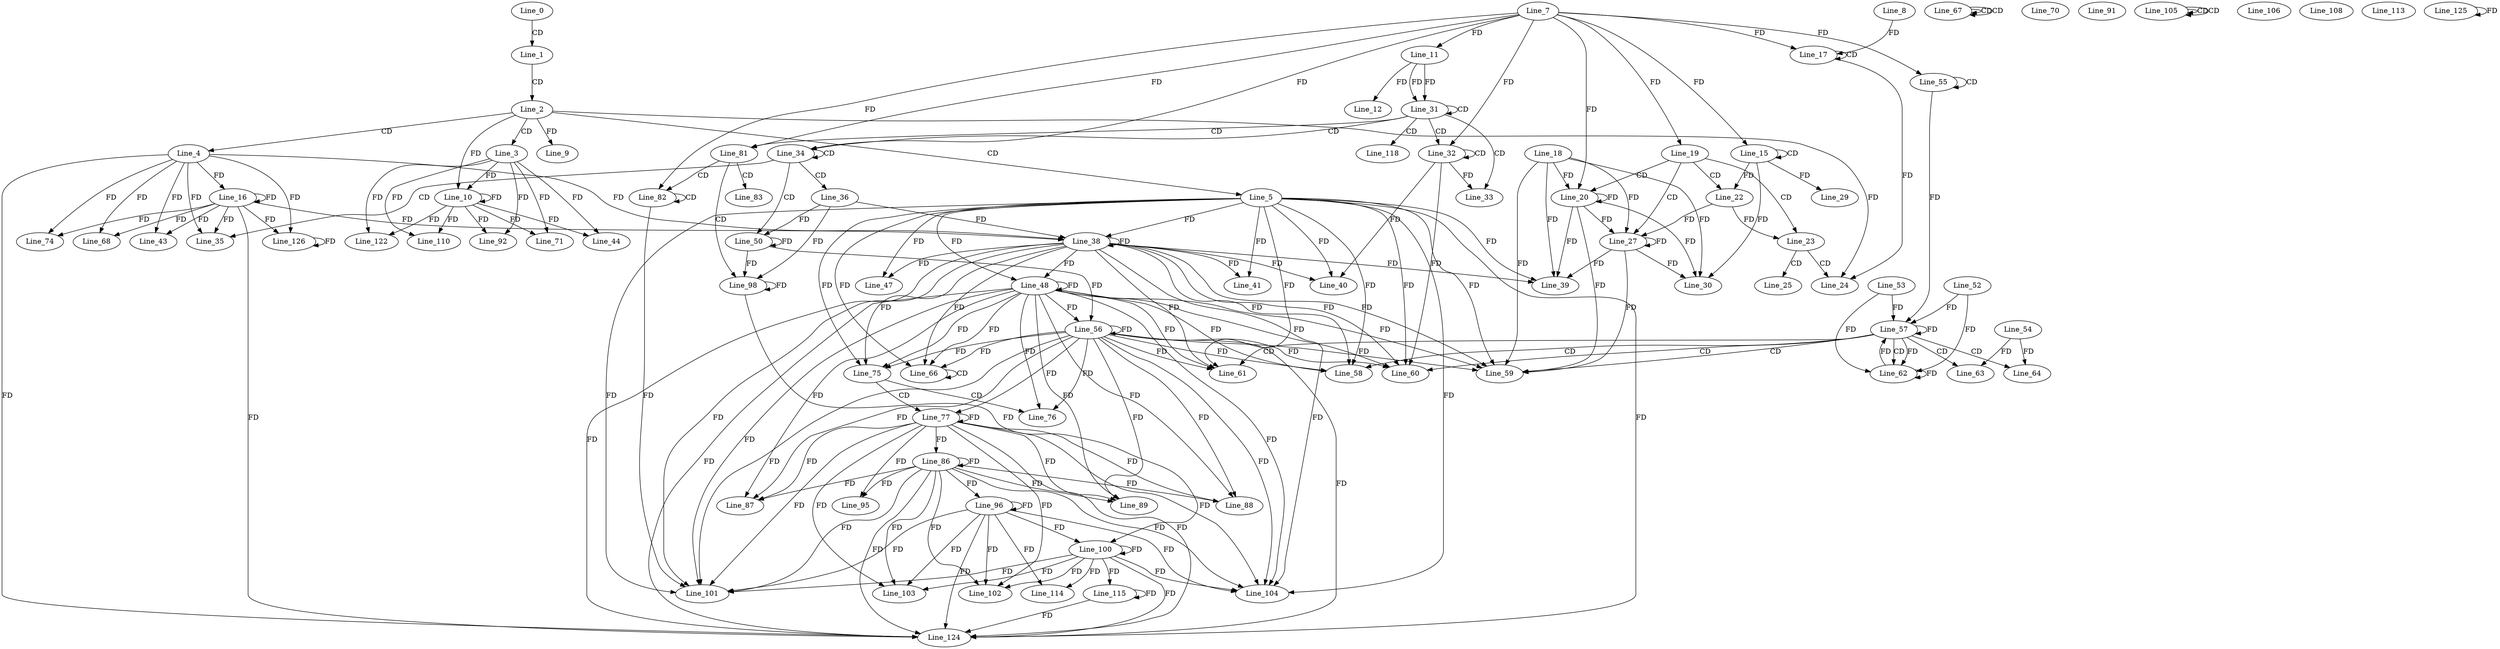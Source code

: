 digraph G {
  Line_0;
  Line_1;
  Line_2;
  Line_3;
  Line_4;
  Line_5;
  Line_9;
  Line_10;
  Line_10;
  Line_7;
  Line_11;
  Line_11;
  Line_12;
  Line_15;
  Line_15;
  Line_16;
  Line_16;
  Line_17;
  Line_17;
  Line_8;
  Line_19;
  Line_19;
  Line_20;
  Line_18;
  Line_20;
  Line_22;
  Line_22;
  Line_23;
  Line_24;
  Line_25;
  Line_27;
  Line_29;
  Line_30;
  Line_31;
  Line_31;
  Line_32;
  Line_32;
  Line_33;
  Line_34;
  Line_34;
  Line_34;
  Line_35;
  Line_35;
  Line_36;
  Line_38;
  Line_38;
  Line_39;
  Line_40;
  Line_41;
  Line_43;
  Line_44;
  Line_47;
  Line_48;
  Line_50;
  Line_55;
  Line_55;
  Line_55;
  Line_56;
  Line_56;
  Line_57;
  Line_52;
  Line_57;
  Line_53;
  Line_57;
  Line_58;
  Line_59;
  Line_60;
  Line_61;
  Line_62;
  Line_63;
  Line_54;
  Line_64;
  Line_66;
  Line_66;
  Line_67;
  Line_67;
  Line_67;
  Line_68;
  Line_70;
  Line_71;
  Line_74;
  Line_75;
  Line_76;
  Line_77;
  Line_81;
  Line_81;
  Line_81;
  Line_82;
  Line_82;
  Line_83;
  Line_83;
  Line_86;
  Line_86;
  Line_87;
  Line_88;
  Line_89;
  Line_91;
  Line_92;
  Line_95;
  Line_96;
  Line_98;
  Line_100;
  Line_100;
  Line_101;
  Line_102;
  Line_103;
  Line_104;
  Line_105;
  Line_105;
  Line_105;
  Line_106;
  Line_108;
  Line_110;
  Line_113;
  Line_114;
  Line_115;
  Line_118;
  Line_122;
  Line_124;
  Line_125;
  Line_126;
  Line_0 -> Line_1 [ label="CD" ];
  Line_1 -> Line_2 [ label="CD" ];
  Line_2 -> Line_3 [ label="CD" ];
  Line_2 -> Line_4 [ label="CD" ];
  Line_2 -> Line_5 [ label="CD" ];
  Line_2 -> Line_9 [ label="FD" ];
  Line_3 -> Line_10 [ label="FD" ];
  Line_10 -> Line_10 [ label="FD" ];
  Line_2 -> Line_10 [ label="FD" ];
  Line_7 -> Line_11 [ label="FD" ];
  Line_11 -> Line_12 [ label="FD" ];
  Line_15 -> Line_15 [ label="CD" ];
  Line_7 -> Line_15 [ label="FD" ];
  Line_4 -> Line_16 [ label="FD" ];
  Line_16 -> Line_16 [ label="FD" ];
  Line_17 -> Line_17 [ label="CD" ];
  Line_7 -> Line_17 [ label="FD" ];
  Line_8 -> Line_17 [ label="FD" ];
  Line_7 -> Line_19 [ label="FD" ];
  Line_19 -> Line_20 [ label="CD" ];
  Line_18 -> Line_20 [ label="FD" ];
  Line_20 -> Line_20 [ label="FD" ];
  Line_7 -> Line_20 [ label="FD" ];
  Line_19 -> Line_22 [ label="CD" ];
  Line_15 -> Line_22 [ label="FD" ];
  Line_19 -> Line_23 [ label="CD" ];
  Line_22 -> Line_23 [ label="FD" ];
  Line_23 -> Line_24 [ label="CD" ];
  Line_2 -> Line_24 [ label="FD" ];
  Line_17 -> Line_24 [ label="FD" ];
  Line_23 -> Line_25 [ label="CD" ];
  Line_19 -> Line_27 [ label="CD" ];
  Line_18 -> Line_27 [ label="FD" ];
  Line_20 -> Line_27 [ label="FD" ];
  Line_27 -> Line_27 [ label="FD" ];
  Line_22 -> Line_27 [ label="FD" ];
  Line_15 -> Line_29 [ label="FD" ];
  Line_15 -> Line_30 [ label="FD" ];
  Line_18 -> Line_30 [ label="FD" ];
  Line_20 -> Line_30 [ label="FD" ];
  Line_27 -> Line_30 [ label="FD" ];
  Line_11 -> Line_31 [ label="FD" ];
  Line_31 -> Line_31 [ label="CD" ];
  Line_11 -> Line_31 [ label="FD" ];
  Line_31 -> Line_32 [ label="CD" ];
  Line_32 -> Line_32 [ label="CD" ];
  Line_7 -> Line_32 [ label="FD" ];
  Line_31 -> Line_33 [ label="CD" ];
  Line_32 -> Line_33 [ label="FD" ];
  Line_31 -> Line_34 [ label="CD" ];
  Line_34 -> Line_34 [ label="CD" ];
  Line_7 -> Line_34 [ label="FD" ];
  Line_34 -> Line_35 [ label="CD" ];
  Line_4 -> Line_35 [ label="FD" ];
  Line_16 -> Line_35 [ label="FD" ];
  Line_34 -> Line_36 [ label="CD" ];
  Line_5 -> Line_38 [ label="FD" ];
  Line_38 -> Line_38 [ label="FD" ];
  Line_4 -> Line_38 [ label="FD" ];
  Line_16 -> Line_38 [ label="FD" ];
  Line_36 -> Line_38 [ label="FD" ];
  Line_5 -> Line_39 [ label="FD" ];
  Line_38 -> Line_39 [ label="FD" ];
  Line_18 -> Line_39 [ label="FD" ];
  Line_20 -> Line_39 [ label="FD" ];
  Line_27 -> Line_39 [ label="FD" ];
  Line_5 -> Line_40 [ label="FD" ];
  Line_38 -> Line_40 [ label="FD" ];
  Line_32 -> Line_40 [ label="FD" ];
  Line_5 -> Line_41 [ label="FD" ];
  Line_38 -> Line_41 [ label="FD" ];
  Line_4 -> Line_43 [ label="FD" ];
  Line_16 -> Line_43 [ label="FD" ];
  Line_3 -> Line_44 [ label="FD" ];
  Line_10 -> Line_44 [ label="FD" ];
  Line_5 -> Line_47 [ label="FD" ];
  Line_38 -> Line_47 [ label="FD" ];
  Line_5 -> Line_48 [ label="FD" ];
  Line_38 -> Line_48 [ label="FD" ];
  Line_48 -> Line_48 [ label="FD" ];
  Line_34 -> Line_50 [ label="CD" ];
  Line_36 -> Line_50 [ label="FD" ];
  Line_50 -> Line_50 [ label="FD" ];
  Line_55 -> Line_55 [ label="CD" ];
  Line_7 -> Line_55 [ label="FD" ];
  Line_48 -> Line_56 [ label="FD" ];
  Line_56 -> Line_56 [ label="FD" ];
  Line_50 -> Line_56 [ label="FD" ];
  Line_57 -> Line_57 [ label="FD" ];
  Line_52 -> Line_57 [ label="FD" ];
  Line_55 -> Line_57 [ label="FD" ];
  Line_53 -> Line_57 [ label="FD" ];
  Line_57 -> Line_58 [ label="CD" ];
  Line_5 -> Line_58 [ label="FD" ];
  Line_38 -> Line_58 [ label="FD" ];
  Line_48 -> Line_58 [ label="FD" ];
  Line_56 -> Line_58 [ label="FD" ];
  Line_57 -> Line_59 [ label="CD" ];
  Line_5 -> Line_59 [ label="FD" ];
  Line_38 -> Line_59 [ label="FD" ];
  Line_48 -> Line_59 [ label="FD" ];
  Line_56 -> Line_59 [ label="FD" ];
  Line_18 -> Line_59 [ label="FD" ];
  Line_20 -> Line_59 [ label="FD" ];
  Line_27 -> Line_59 [ label="FD" ];
  Line_57 -> Line_60 [ label="CD" ];
  Line_5 -> Line_60 [ label="FD" ];
  Line_38 -> Line_60 [ label="FD" ];
  Line_48 -> Line_60 [ label="FD" ];
  Line_56 -> Line_60 [ label="FD" ];
  Line_32 -> Line_60 [ label="FD" ];
  Line_57 -> Line_61 [ label="CD" ];
  Line_5 -> Line_61 [ label="FD" ];
  Line_38 -> Line_61 [ label="FD" ];
  Line_48 -> Line_61 [ label="FD" ];
  Line_56 -> Line_61 [ label="FD" ];
  Line_57 -> Line_62 [ label="CD" ];
  Line_62 -> Line_62 [ label="FD" ];
  Line_53 -> Line_62 [ label="FD" ];
  Line_57 -> Line_62 [ label="FD" ];
  Line_52 -> Line_62 [ label="FD" ];
  Line_57 -> Line_63 [ label="CD" ];
  Line_54 -> Line_63 [ label="FD" ];
  Line_57 -> Line_64 [ label="CD" ];
  Line_54 -> Line_64 [ label="FD" ];
  Line_66 -> Line_66 [ label="CD" ];
  Line_5 -> Line_66 [ label="FD" ];
  Line_38 -> Line_66 [ label="FD" ];
  Line_48 -> Line_66 [ label="FD" ];
  Line_56 -> Line_66 [ label="FD" ];
  Line_67 -> Line_67 [ label="CD" ];
  Line_67 -> Line_67 [ label="CD" ];
  Line_4 -> Line_68 [ label="FD" ];
  Line_16 -> Line_68 [ label="FD" ];
  Line_3 -> Line_71 [ label="FD" ];
  Line_10 -> Line_71 [ label="FD" ];
  Line_4 -> Line_74 [ label="FD" ];
  Line_16 -> Line_74 [ label="FD" ];
  Line_5 -> Line_75 [ label="FD" ];
  Line_38 -> Line_75 [ label="FD" ];
  Line_48 -> Line_75 [ label="FD" ];
  Line_56 -> Line_75 [ label="FD" ];
  Line_75 -> Line_76 [ label="CD" ];
  Line_48 -> Line_76 [ label="FD" ];
  Line_56 -> Line_76 [ label="FD" ];
  Line_75 -> Line_77 [ label="CD" ];
  Line_56 -> Line_77 [ label="FD" ];
  Line_77 -> Line_77 [ label="FD" ];
  Line_31 -> Line_81 [ label="CD" ];
  Line_7 -> Line_81 [ label="FD" ];
  Line_81 -> Line_82 [ label="CD" ];
  Line_82 -> Line_82 [ label="CD" ];
  Line_7 -> Line_82 [ label="FD" ];
  Line_81 -> Line_83 [ label="CD" ];
  Line_77 -> Line_86 [ label="FD" ];
  Line_86 -> Line_86 [ label="FD" ];
  Line_48 -> Line_87 [ label="FD" ];
  Line_56 -> Line_87 [ label="FD" ];
  Line_77 -> Line_87 [ label="FD" ];
  Line_86 -> Line_87 [ label="FD" ];
  Line_48 -> Line_88 [ label="FD" ];
  Line_56 -> Line_88 [ label="FD" ];
  Line_77 -> Line_88 [ label="FD" ];
  Line_86 -> Line_88 [ label="FD" ];
  Line_48 -> Line_89 [ label="FD" ];
  Line_56 -> Line_89 [ label="FD" ];
  Line_77 -> Line_89 [ label="FD" ];
  Line_86 -> Line_89 [ label="FD" ];
  Line_3 -> Line_92 [ label="FD" ];
  Line_10 -> Line_92 [ label="FD" ];
  Line_77 -> Line_95 [ label="FD" ];
  Line_86 -> Line_95 [ label="FD" ];
  Line_86 -> Line_96 [ label="FD" ];
  Line_96 -> Line_96 [ label="FD" ];
  Line_81 -> Line_98 [ label="CD" ];
  Line_36 -> Line_98 [ label="FD" ];
  Line_50 -> Line_98 [ label="FD" ];
  Line_98 -> Line_98 [ label="FD" ];
  Line_96 -> Line_100 [ label="FD" ];
  Line_100 -> Line_100 [ label="FD" ];
  Line_98 -> Line_100 [ label="FD" ];
  Line_5 -> Line_101 [ label="FD" ];
  Line_38 -> Line_101 [ label="FD" ];
  Line_48 -> Line_101 [ label="FD" ];
  Line_56 -> Line_101 [ label="FD" ];
  Line_77 -> Line_101 [ label="FD" ];
  Line_86 -> Line_101 [ label="FD" ];
  Line_96 -> Line_101 [ label="FD" ];
  Line_100 -> Line_101 [ label="FD" ];
  Line_82 -> Line_101 [ label="FD" ];
  Line_77 -> Line_102 [ label="FD" ];
  Line_86 -> Line_102 [ label="FD" ];
  Line_96 -> Line_102 [ label="FD" ];
  Line_100 -> Line_102 [ label="FD" ];
  Line_77 -> Line_103 [ label="FD" ];
  Line_86 -> Line_103 [ label="FD" ];
  Line_96 -> Line_103 [ label="FD" ];
  Line_100 -> Line_103 [ label="FD" ];
  Line_5 -> Line_104 [ label="FD" ];
  Line_38 -> Line_104 [ label="FD" ];
  Line_48 -> Line_104 [ label="FD" ];
  Line_56 -> Line_104 [ label="FD" ];
  Line_77 -> Line_104 [ label="FD" ];
  Line_86 -> Line_104 [ label="FD" ];
  Line_96 -> Line_104 [ label="FD" ];
  Line_100 -> Line_104 [ label="FD" ];
  Line_105 -> Line_105 [ label="CD" ];
  Line_105 -> Line_105 [ label="CD" ];
  Line_3 -> Line_110 [ label="FD" ];
  Line_10 -> Line_110 [ label="FD" ];
  Line_96 -> Line_114 [ label="FD" ];
  Line_100 -> Line_114 [ label="FD" ];
  Line_100 -> Line_115 [ label="FD" ];
  Line_115 -> Line_115 [ label="FD" ];
  Line_31 -> Line_118 [ label="CD" ];
  Line_3 -> Line_122 [ label="FD" ];
  Line_10 -> Line_122 [ label="FD" ];
  Line_4 -> Line_124 [ label="FD" ];
  Line_16 -> Line_124 [ label="FD" ];
  Line_5 -> Line_124 [ label="FD" ];
  Line_38 -> Line_124 [ label="FD" ];
  Line_48 -> Line_124 [ label="FD" ];
  Line_56 -> Line_124 [ label="FD" ];
  Line_77 -> Line_124 [ label="FD" ];
  Line_86 -> Line_124 [ label="FD" ];
  Line_96 -> Line_124 [ label="FD" ];
  Line_100 -> Line_124 [ label="FD" ];
  Line_115 -> Line_124 [ label="FD" ];
  Line_125 -> Line_125 [ label="FD" ];
  Line_4 -> Line_126 [ label="FD" ];
  Line_16 -> Line_126 [ label="FD" ];
  Line_126 -> Line_126 [ label="FD" ];
  Line_62 -> Line_57 [ label="FD" ];
}
